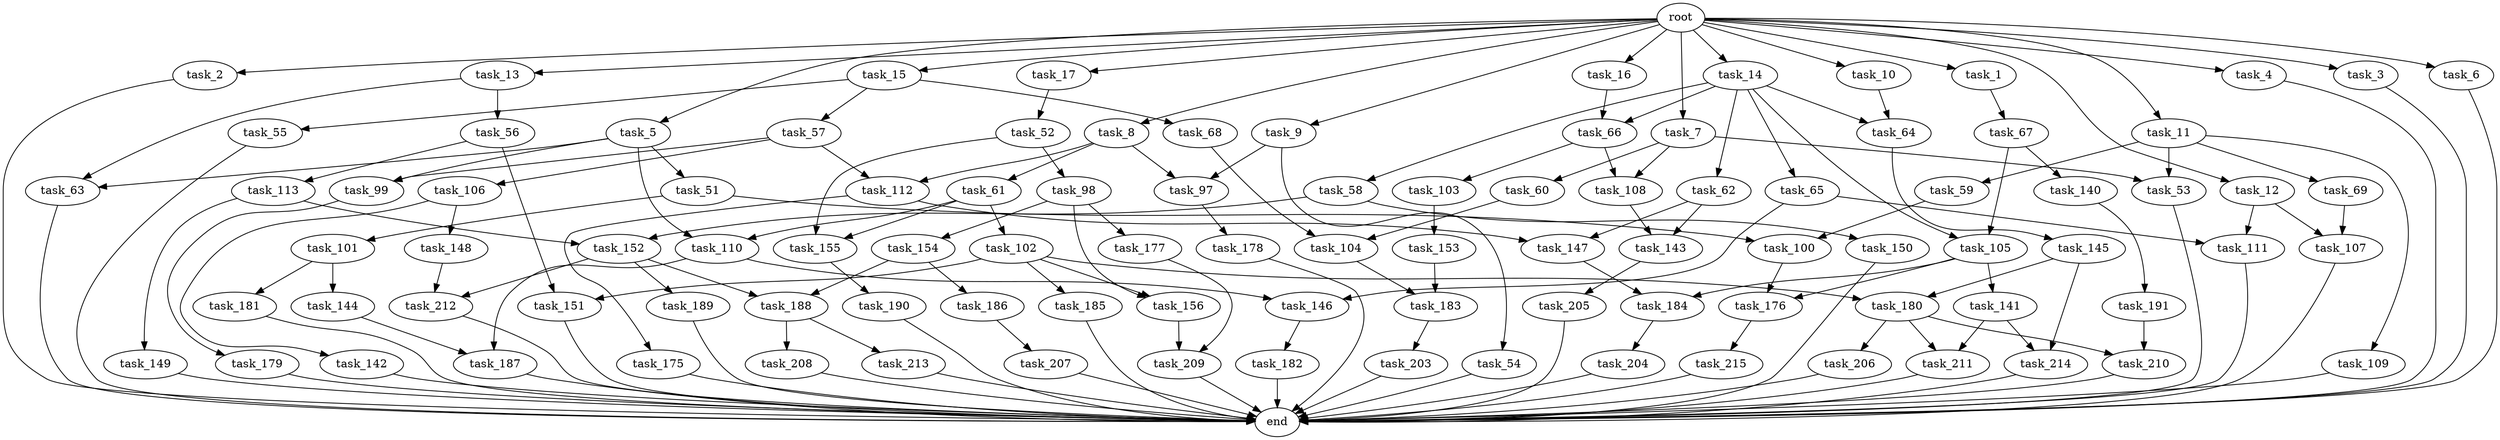digraph G {
  task_67 [size="42090679500.800003"];
  task_12 [size="102.400000"];
  task_5 [size="102.400000"];
  task_143 [size="68719476736.000000"];
  task_63 [size="93630287052.800003"];
  task_55 [size="69578470195.199997"];
  task_17 [size="102.400000"];
  task_2 [size="102.400000"];
  task_203 [size="85899345920.000000"];
  task_207 [size="13743895347.200001"];
  task_60 [size="30923764531.200001"];
  task_102 [size="54975581388.800003"];
  task_15 [size="102.400000"];
  task_58 [size="42090679500.800003"];
  task_11 [size="102.400000"];
  task_150 [size="30923764531.200001"];
  task_54 [size="54975581388.800003"];
  task_151 [size="85899345920.000000"];
  task_205 [size="7730941132.800000"];
  task_191 [size="85899345920.000000"];
  task_64 [size="45526653337.600006"];
  task_104 [size="49821620633.600006"];
  root [size="0.000000"];
  task_69 [size="7730941132.800000"];
  task_97 [size="58411555225.600006"];
  task_8 [size="102.400000"];
  task_113 [size="30923764531.200001"];
  task_152 [size="52398601011.200005"];
  task_190 [size="42090679500.800003"];
  task_189 [size="3435973836.800000"];
  task_142 [size="69578470195.199997"];
  task_177 [size="54975581388.800003"];
  task_109 [size="7730941132.800000"];
  task_180 [size="124554051584.000000"];
  task_105 [size="111669149696.000000"];
  task_57 [size="69578470195.199997"];
  task_215 [size="13743895347.200001"];
  task_106 [size="30923764531.200001"];
  task_206 [size="13743895347.200001"];
  task_103 [size="7730941132.800000"];
  task_214 [size="155477816115.200012"];
  task_179 [size="85899345920.000000"];
  task_188 [size="45526653337.600006"];
  task_144 [size="69578470195.199997"];
  task_4 [size="102.400000"];
  task_182 [size="69578470195.199997"];
  task_99 [size="116823110451.200012"];
  task_148 [size="69578470195.199997"];
  task_213 [size="54975581388.800003"];
  task_1 [size="102.400000"];
  task_3 [size="102.400000"];
  task_185 [size="54975581388.800003"];
  task_56 [size="7730941132.800000"];
  task_212 [size="34359738368.000000"];
  task_141 [size="42090679500.800003"];
  task_7 [size="102.400000"];
  task_66 [size="49821620633.600006"];
  task_9 [size="102.400000"];
  task_100 [size="29205777612.800003"];
  task_149 [size="21474836480.000000"];
  task_183 [size="171798691840.000000"];
  task_187 [size="83322365542.400009"];
  end [size="0.000000"];
  task_111 [size="35218731827.200005"];
  task_146 [size="35218731827.200005"];
  task_53 [size="38654705664.000000"];
  task_16 [size="102.400000"];
  task_178 [size="30923764531.200001"];
  task_154 [size="54975581388.800003"];
  task_6 [size="102.400000"];
  task_101 [size="7730941132.800000"];
  task_62 [size="42090679500.800003"];
  task_112 [size="34359738368.000000"];
  task_52 [size="54975581388.800003"];
  task_65 [size="42090679500.800003"];
  task_51 [size="85899345920.000000"];
  task_176 [size="55834574848.000000"];
  task_175 [size="30923764531.200001"];
  task_186 [size="42090679500.800003"];
  task_184 [size="63565515980.800003"];
  task_140 [size="69578470195.199997"];
  task_204 [size="30923764531.200001"];
  task_210 [size="68719476736.000000"];
  task_68 [size="69578470195.199997"];
  task_211 [size="99643241267.200012"];
  task_208 [size="54975581388.800003"];
  task_61 [size="3435973836.800000"];
  task_108 [size="38654705664.000000"];
  task_209 [size="99643241267.200012"];
  task_59 [size="7730941132.800000"];
  task_155 [size="140874927308.800018"];
  task_156 [size="109951162777.600006"];
  task_13 [size="102.400000"];
  task_145 [size="85899345920.000000"];
  task_181 [size="69578470195.199997"];
  task_10 [size="102.400000"];
  task_107 [size="83322365542.400009"];
  task_110 [size="140874927308.800018"];
  task_98 [size="85899345920.000000"];
  task_147 [size="85899345920.000000"];
  task_153 [size="69578470195.199997"];
  task_14 [size="102.400000"];

  task_67 -> task_140 [size="679477248.000000"];
  task_67 -> task_105 [size="679477248.000000"];
  task_12 -> task_111 [size="134217728.000000"];
  task_12 -> task_107 [size="134217728.000000"];
  task_5 -> task_110 [size="838860800.000000"];
  task_5 -> task_63 [size="838860800.000000"];
  task_5 -> task_51 [size="838860800.000000"];
  task_5 -> task_99 [size="838860800.000000"];
  task_143 -> task_205 [size="75497472.000000"];
  task_63 -> end [size="1.000000"];
  task_55 -> end [size="1.000000"];
  task_17 -> task_52 [size="536870912.000000"];
  task_2 -> end [size="1.000000"];
  task_203 -> end [size="1.000000"];
  task_207 -> end [size="1.000000"];
  task_60 -> task_104 [size="75497472.000000"];
  task_102 -> task_151 [size="536870912.000000"];
  task_102 -> task_180 [size="536870912.000000"];
  task_102 -> task_156 [size="536870912.000000"];
  task_102 -> task_185 [size="536870912.000000"];
  task_15 -> task_55 [size="679477248.000000"];
  task_15 -> task_68 [size="679477248.000000"];
  task_15 -> task_57 [size="679477248.000000"];
  task_58 -> task_152 [size="301989888.000000"];
  task_58 -> task_150 [size="301989888.000000"];
  task_11 -> task_109 [size="75497472.000000"];
  task_11 -> task_59 [size="75497472.000000"];
  task_11 -> task_53 [size="75497472.000000"];
  task_11 -> task_69 [size="75497472.000000"];
  task_150 -> end [size="1.000000"];
  task_54 -> end [size="1.000000"];
  task_151 -> end [size="1.000000"];
  task_205 -> end [size="1.000000"];
  task_191 -> task_210 [size="536870912.000000"];
  task_64 -> task_145 [size="838860800.000000"];
  task_104 -> task_183 [size="838860800.000000"];
  root -> task_7 [size="1.000000"];
  root -> task_8 [size="1.000000"];
  root -> task_12 [size="1.000000"];
  root -> task_4 [size="1.000000"];
  root -> task_1 [size="1.000000"];
  root -> task_3 [size="1.000000"];
  root -> task_16 [size="1.000000"];
  root -> task_5 [size="1.000000"];
  root -> task_10 [size="1.000000"];
  root -> task_6 [size="1.000000"];
  root -> task_17 [size="1.000000"];
  root -> task_9 [size="1.000000"];
  root -> task_11 [size="1.000000"];
  root -> task_2 [size="1.000000"];
  root -> task_13 [size="1.000000"];
  root -> task_14 [size="1.000000"];
  root -> task_15 [size="1.000000"];
  task_69 -> task_107 [size="679477248.000000"];
  task_97 -> task_178 [size="301989888.000000"];
  task_8 -> task_97 [size="33554432.000000"];
  task_8 -> task_112 [size="33554432.000000"];
  task_8 -> task_61 [size="33554432.000000"];
  task_113 -> task_152 [size="209715200.000000"];
  task_113 -> task_149 [size="209715200.000000"];
  task_152 -> task_189 [size="33554432.000000"];
  task_152 -> task_188 [size="33554432.000000"];
  task_152 -> task_212 [size="33554432.000000"];
  task_190 -> end [size="1.000000"];
  task_189 -> end [size="1.000000"];
  task_142 -> end [size="1.000000"];
  task_177 -> task_209 [size="134217728.000000"];
  task_109 -> end [size="1.000000"];
  task_180 -> task_206 [size="134217728.000000"];
  task_180 -> task_210 [size="134217728.000000"];
  task_180 -> task_211 [size="134217728.000000"];
  task_105 -> task_184 [size="411041792.000000"];
  task_105 -> task_176 [size="411041792.000000"];
  task_105 -> task_141 [size="411041792.000000"];
  task_57 -> task_112 [size="301989888.000000"];
  task_57 -> task_106 [size="301989888.000000"];
  task_57 -> task_99 [size="301989888.000000"];
  task_215 -> end [size="1.000000"];
  task_106 -> task_142 [size="679477248.000000"];
  task_106 -> task_148 [size="679477248.000000"];
  task_206 -> end [size="1.000000"];
  task_103 -> task_153 [size="679477248.000000"];
  task_214 -> end [size="1.000000"];
  task_179 -> end [size="1.000000"];
  task_188 -> task_208 [size="536870912.000000"];
  task_188 -> task_213 [size="536870912.000000"];
  task_144 -> task_187 [size="679477248.000000"];
  task_4 -> end [size="1.000000"];
  task_182 -> end [size="1.000000"];
  task_99 -> task_179 [size="838860800.000000"];
  task_148 -> task_212 [size="301989888.000000"];
  task_213 -> end [size="1.000000"];
  task_1 -> task_67 [size="411041792.000000"];
  task_3 -> end [size="1.000000"];
  task_185 -> end [size="1.000000"];
  task_56 -> task_113 [size="301989888.000000"];
  task_56 -> task_151 [size="301989888.000000"];
  task_212 -> end [size="1.000000"];
  task_141 -> task_214 [size="838860800.000000"];
  task_141 -> task_211 [size="838860800.000000"];
  task_7 -> task_60 [size="301989888.000000"];
  task_7 -> task_108 [size="301989888.000000"];
  task_7 -> task_53 [size="301989888.000000"];
  task_66 -> task_103 [size="75497472.000000"];
  task_66 -> task_108 [size="75497472.000000"];
  task_9 -> task_97 [size="536870912.000000"];
  task_9 -> task_54 [size="536870912.000000"];
  task_100 -> task_176 [size="134217728.000000"];
  task_149 -> end [size="1.000000"];
  task_183 -> task_203 [size="838860800.000000"];
  task_187 -> end [size="1.000000"];
  task_111 -> end [size="1.000000"];
  task_146 -> task_182 [size="679477248.000000"];
  task_53 -> end [size="1.000000"];
  task_16 -> task_66 [size="75497472.000000"];
  task_178 -> end [size="1.000000"];
  task_154 -> task_188 [size="411041792.000000"];
  task_154 -> task_186 [size="411041792.000000"];
  task_6 -> end [size="1.000000"];
  task_101 -> task_144 [size="679477248.000000"];
  task_101 -> task_181 [size="679477248.000000"];
  task_62 -> task_147 [size="536870912.000000"];
  task_62 -> task_143 [size="536870912.000000"];
  task_112 -> task_175 [size="301989888.000000"];
  task_112 -> task_147 [size="301989888.000000"];
  task_52 -> task_98 [size="838860800.000000"];
  task_52 -> task_155 [size="838860800.000000"];
  task_65 -> task_111 [size="209715200.000000"];
  task_65 -> task_146 [size="209715200.000000"];
  task_51 -> task_100 [size="75497472.000000"];
  task_51 -> task_101 [size="75497472.000000"];
  task_176 -> task_215 [size="134217728.000000"];
  task_175 -> end [size="1.000000"];
  task_186 -> task_207 [size="134217728.000000"];
  task_184 -> task_204 [size="301989888.000000"];
  task_140 -> task_191 [size="838860800.000000"];
  task_204 -> end [size="1.000000"];
  task_210 -> end [size="1.000000"];
  task_68 -> task_104 [size="411041792.000000"];
  task_211 -> end [size="1.000000"];
  task_208 -> end [size="1.000000"];
  task_61 -> task_110 [size="536870912.000000"];
  task_61 -> task_102 [size="536870912.000000"];
  task_61 -> task_155 [size="536870912.000000"];
  task_108 -> task_143 [size="134217728.000000"];
  task_209 -> end [size="1.000000"];
  task_59 -> task_100 [size="209715200.000000"];
  task_155 -> task_190 [size="411041792.000000"];
  task_156 -> task_209 [size="838860800.000000"];
  task_13 -> task_63 [size="75497472.000000"];
  task_13 -> task_56 [size="75497472.000000"];
  task_145 -> task_180 [size="679477248.000000"];
  task_145 -> task_214 [size="679477248.000000"];
  task_181 -> end [size="1.000000"];
  task_10 -> task_64 [size="33554432.000000"];
  task_107 -> end [size="1.000000"];
  task_110 -> task_187 [size="134217728.000000"];
  task_110 -> task_146 [size="134217728.000000"];
  task_98 -> task_177 [size="536870912.000000"];
  task_98 -> task_154 [size="536870912.000000"];
  task_98 -> task_156 [size="536870912.000000"];
  task_147 -> task_184 [size="209715200.000000"];
  task_153 -> task_183 [size="838860800.000000"];
  task_14 -> task_65 [size="411041792.000000"];
  task_14 -> task_66 [size="411041792.000000"];
  task_14 -> task_58 [size="411041792.000000"];
  task_14 -> task_64 [size="411041792.000000"];
  task_14 -> task_62 [size="411041792.000000"];
  task_14 -> task_105 [size="411041792.000000"];
}
